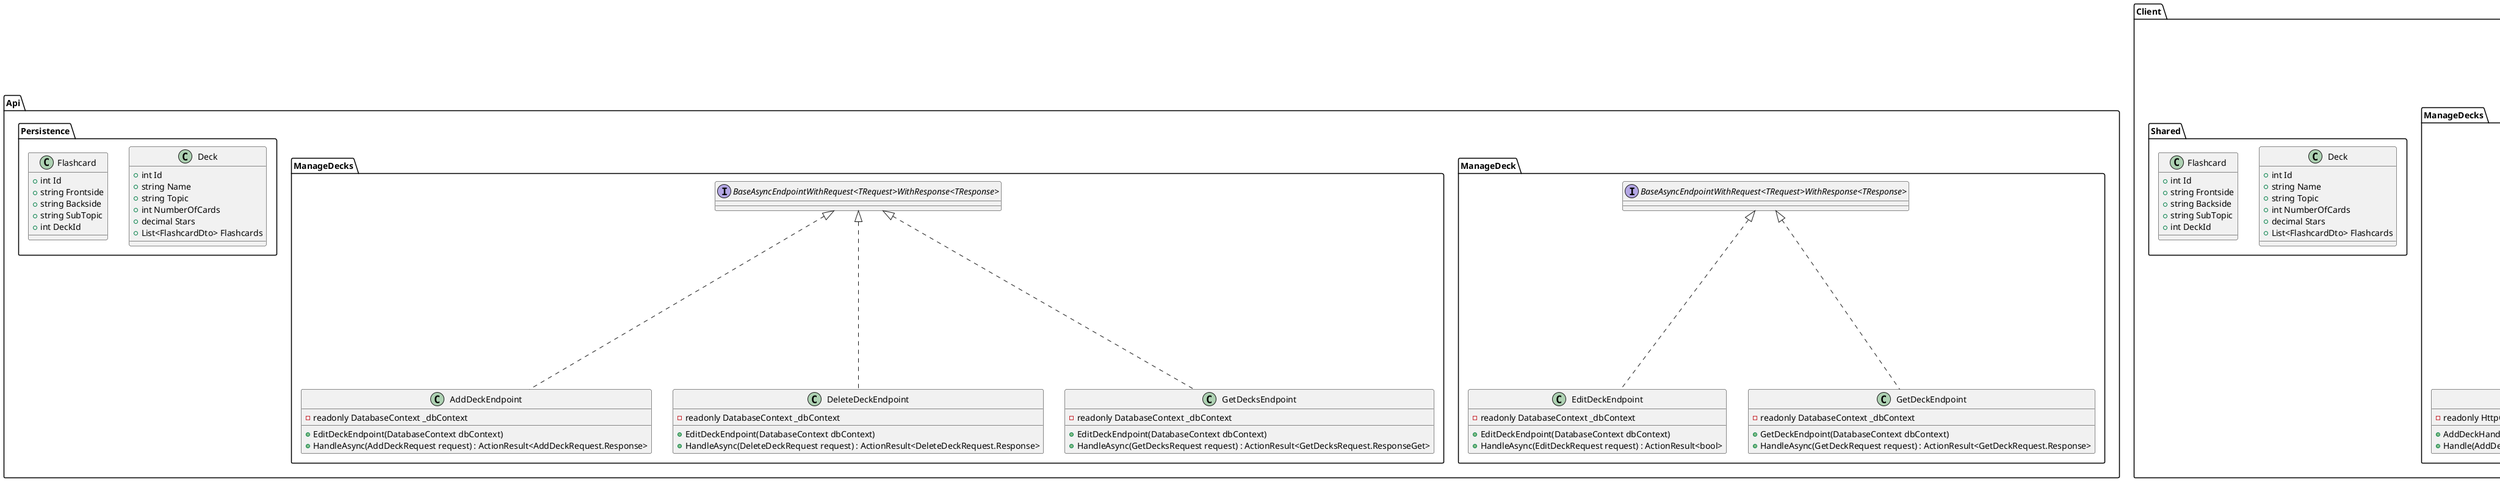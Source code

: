 @startuml dcd
package Api
{
    package ManageDeck
    {
        class EditDeckEndpoint implements "BaseAsyncEndpointWithRequest<TRequest>WithResponse<TResponse>"
        {
            - readonly DatabaseContext _dbContext
            + EditDeckEndpoint(DatabaseContext dbContext)
            + HandleAsync(EditDeckRequest request) : ActionResult<bool>
        }
        class GetDeckEndpoint implements "BaseAsyncEndpointWithRequest<TRequest>WithResponse<TResponse>"
        {
            - readonly DatabaseContext _dbContext
            + GetDeckEndpoint(DatabaseContext dbContext)
            + HandleAsync(GetDeckRequest request) : ActionResult<GetDeckRequest.Response>
        }
    }
    package ManageDecks
    {
        class AddDeckEndpoint implements "BaseAsyncEndpointWithRequest<TRequest>WithResponse<TResponse>"
        {
            - readonly DatabaseContext _dbContext
            + EditDeckEndpoint(DatabaseContext dbContext)
            + HandleAsync(AddDeckRequest request) : ActionResult<AddDeckRequest.Response>
        }
        class DeleteDeckEndpoint implements "BaseAsyncEndpointWithRequest<TRequest>WithResponse<TResponse>"
        {
            - readonly DatabaseContext _dbContext
            + EditDeckEndpoint(DatabaseContext dbContext)
            + HandleAsync(DeleteDeckRequest request) : ActionResult<DeleteDeckRequest.Response>
        }
        class GetDecksEndpoint implements "BaseAsyncEndpointWithRequest<TRequest>WithResponse<TResponse>"
        {
            - readonly DatabaseContext _dbContext
            + EditDeckEndpoint(DatabaseContext dbContext)
            + HandleAsync(GetDecksRequest request) : ActionResult<GetDecksRequest.ResponseGet>
        }
    }
    package Persistence
    {
        class Deck
        {
            + int Id
            + string Name
            + string Topic
            + int NumberOfCards
            + decimal Stars
            + List<FlashcardDto> Flashcards
        }
        class Flashcard
        {
            + int Id
            + string Frontside
            + string Backside
            + string SubTopic
            + int DeckId
        }
    }
}
package Client
{
    package ManageDeck
    {
        class DeckPage <<component>>
        {
            @page "/DeckPage/{DeckId:int}"
            @inject IMediator Mediator

            + int DeckId [Parameter]
            - Deck _deck
            _ Flashcard _flashcard
            - bool _show
            - string _saveMessage = "derp"
            - bool _editOn
            - Flashcard _currentFlashcard
            - int _cardCounter = 0
            - string _hideCss = "visibility: hidden;"
            - string _showCss = "visibility: visible"
            - string _currentCss
            - Save() : void
            - AddCardToDeck() : void
            - DeleteCardFromDeck() : void
            - ToggleEditMode() : void
            - ShowAddFlashcard() : void
            # OnInitializedAsync() : void
            - TurnOrNext() : void
        }
        class EditDeckHandler implements "IRequestHandler<TRequest TResponse>"
        {
            - readonly HttpClient _httpClient
            + EditDeckHandler(Httpclient httpClient)
            + Handle(EditDeckRequest request) : EditDeckRequest.Response
        }
        class GetDeckHandler implements "IRequestHandler<TRequest TResponse>"
        {
            - readonly HttpClient _httpClient
            + GetDeckHandler(Httpclient httpClient)
            + Handle(GetDeckRequest request) : GetDeckRequest.Response
        }
    }
    package ManageDecks
    {
        class AddDeck <<component>>
        {
            @inject IMediator Mediator

            - DeckDto _deck
            - bool _show
            - bool _submitSuccessful
            - string _errorMessage
            - ShowCreateDeck() : void
            - SubmitForm() : void
        }
        class AddDeckHandler implements "IRequestHandler<TRequest TResponse>"
        {
            - readonly HttpClient _httpClient
            + AddDeckHandler(HttpClient httpClient)
            + Handle(AddDeckRequest request) : AddDeckRequest.Response
        }
        class DecksPage <<component>>
        {
            @page "/DecksPage"
            @inject IMediator Mediator

            - IEnumerable<Deck> _decks
            # OnInitializedAsync()
            - DeleteDeckAsync(int deckId)
        }
        class DeleteDeckHandler implements "IRequestHandler<TRequest TResponse>"
        {
            - readonly HttpClient _httpClient
            + DeleteDeckHandler(HttpClient httpClient)
            + Handle(DeleteDeckRequest request) : DeleteDeckRequest.Response
        }
        class GetDecksHandler implements "IRequestHandler<TRequest TResponse>"
        {
            - readonly HttpClient _httpClient
            + DeleteDeckHandler(HttpClient httpClient)
            + Handle(GetDecksRequest request) : GetDecksRequest.Response
        }
    }
    package Shared
    {
        class Deck
        {
            + int Id
            + string Name
            + string Topic
            + int NumberOfCards
            + decimal Stars
            + List<FlashcardDto> Flashcards
        }
        class Flashcard
        {
            + int Id
            + string Frontside
            + string Backside
            + string SubTopic
            + int DeckId
        }
    }
}
package Shared
{
    package ManageDeck
    {
        class EditDeckRequest <<record>> implements "IRequest<TResponse>"
        {
            + DeckDto Deck
            + const string RouteTemplate = "/api/editdeck"
            + record Response(bool isSuccess)
        }
        class GetDeckRequest <<record>> implements "IRequest<TResponse>"
        {
            + int DeckId
            + const string RouteTemplate = "/api/getdeck/{deckId}"
            + record Response(Deck deck)
            + record Deck(int Id, string Name, string Topic, int NumberOfCards, decimal Stars, IEnumerable<Flashcard> Flashcards)
            + record Flashcard(int Id, string Frontside, string Backside, string subTopic, int DeckId)
            --
        }
    }
    package ManageDecks
    {
        class AddDeckRequest implements "IRequest<TResponse>"
        {
            + DeckDto Deck
            + const string RouteTemplate = "/api/decks"
            + record Response(int DeckId)
        }
        class DeleteDeckRequest implements "IRequest<TResponse>"
        {
            + int DeckId
            + const string RouteTemplate = "/api/deletedeck"
            + record Response(bool IsSuccess)
        }
        class GetDecksRequest implements "IRequest<TResponse>"
        {
            + const string RouteTemplate = "/api/getdecks"
            + record Deck(int Id, string Name, string Topic, int NumberOfCards, decimal? Stars)
            + record Response(IEnumerable<Deck> Decks)
        }
    }
    package Shared
    {
        class DeckDto
        {
            + int Id
            + string Name
            + string Topic
            + int NumberOfCards
            + decimal Stars
            + List<FlashcardDto> Flashcards
        }
        class FlashcardDto
        {
            + int Id
            + string Frontside
            + string Backside
            + string SubTopic
            + int DeckId
        }
    }
}

@enduml